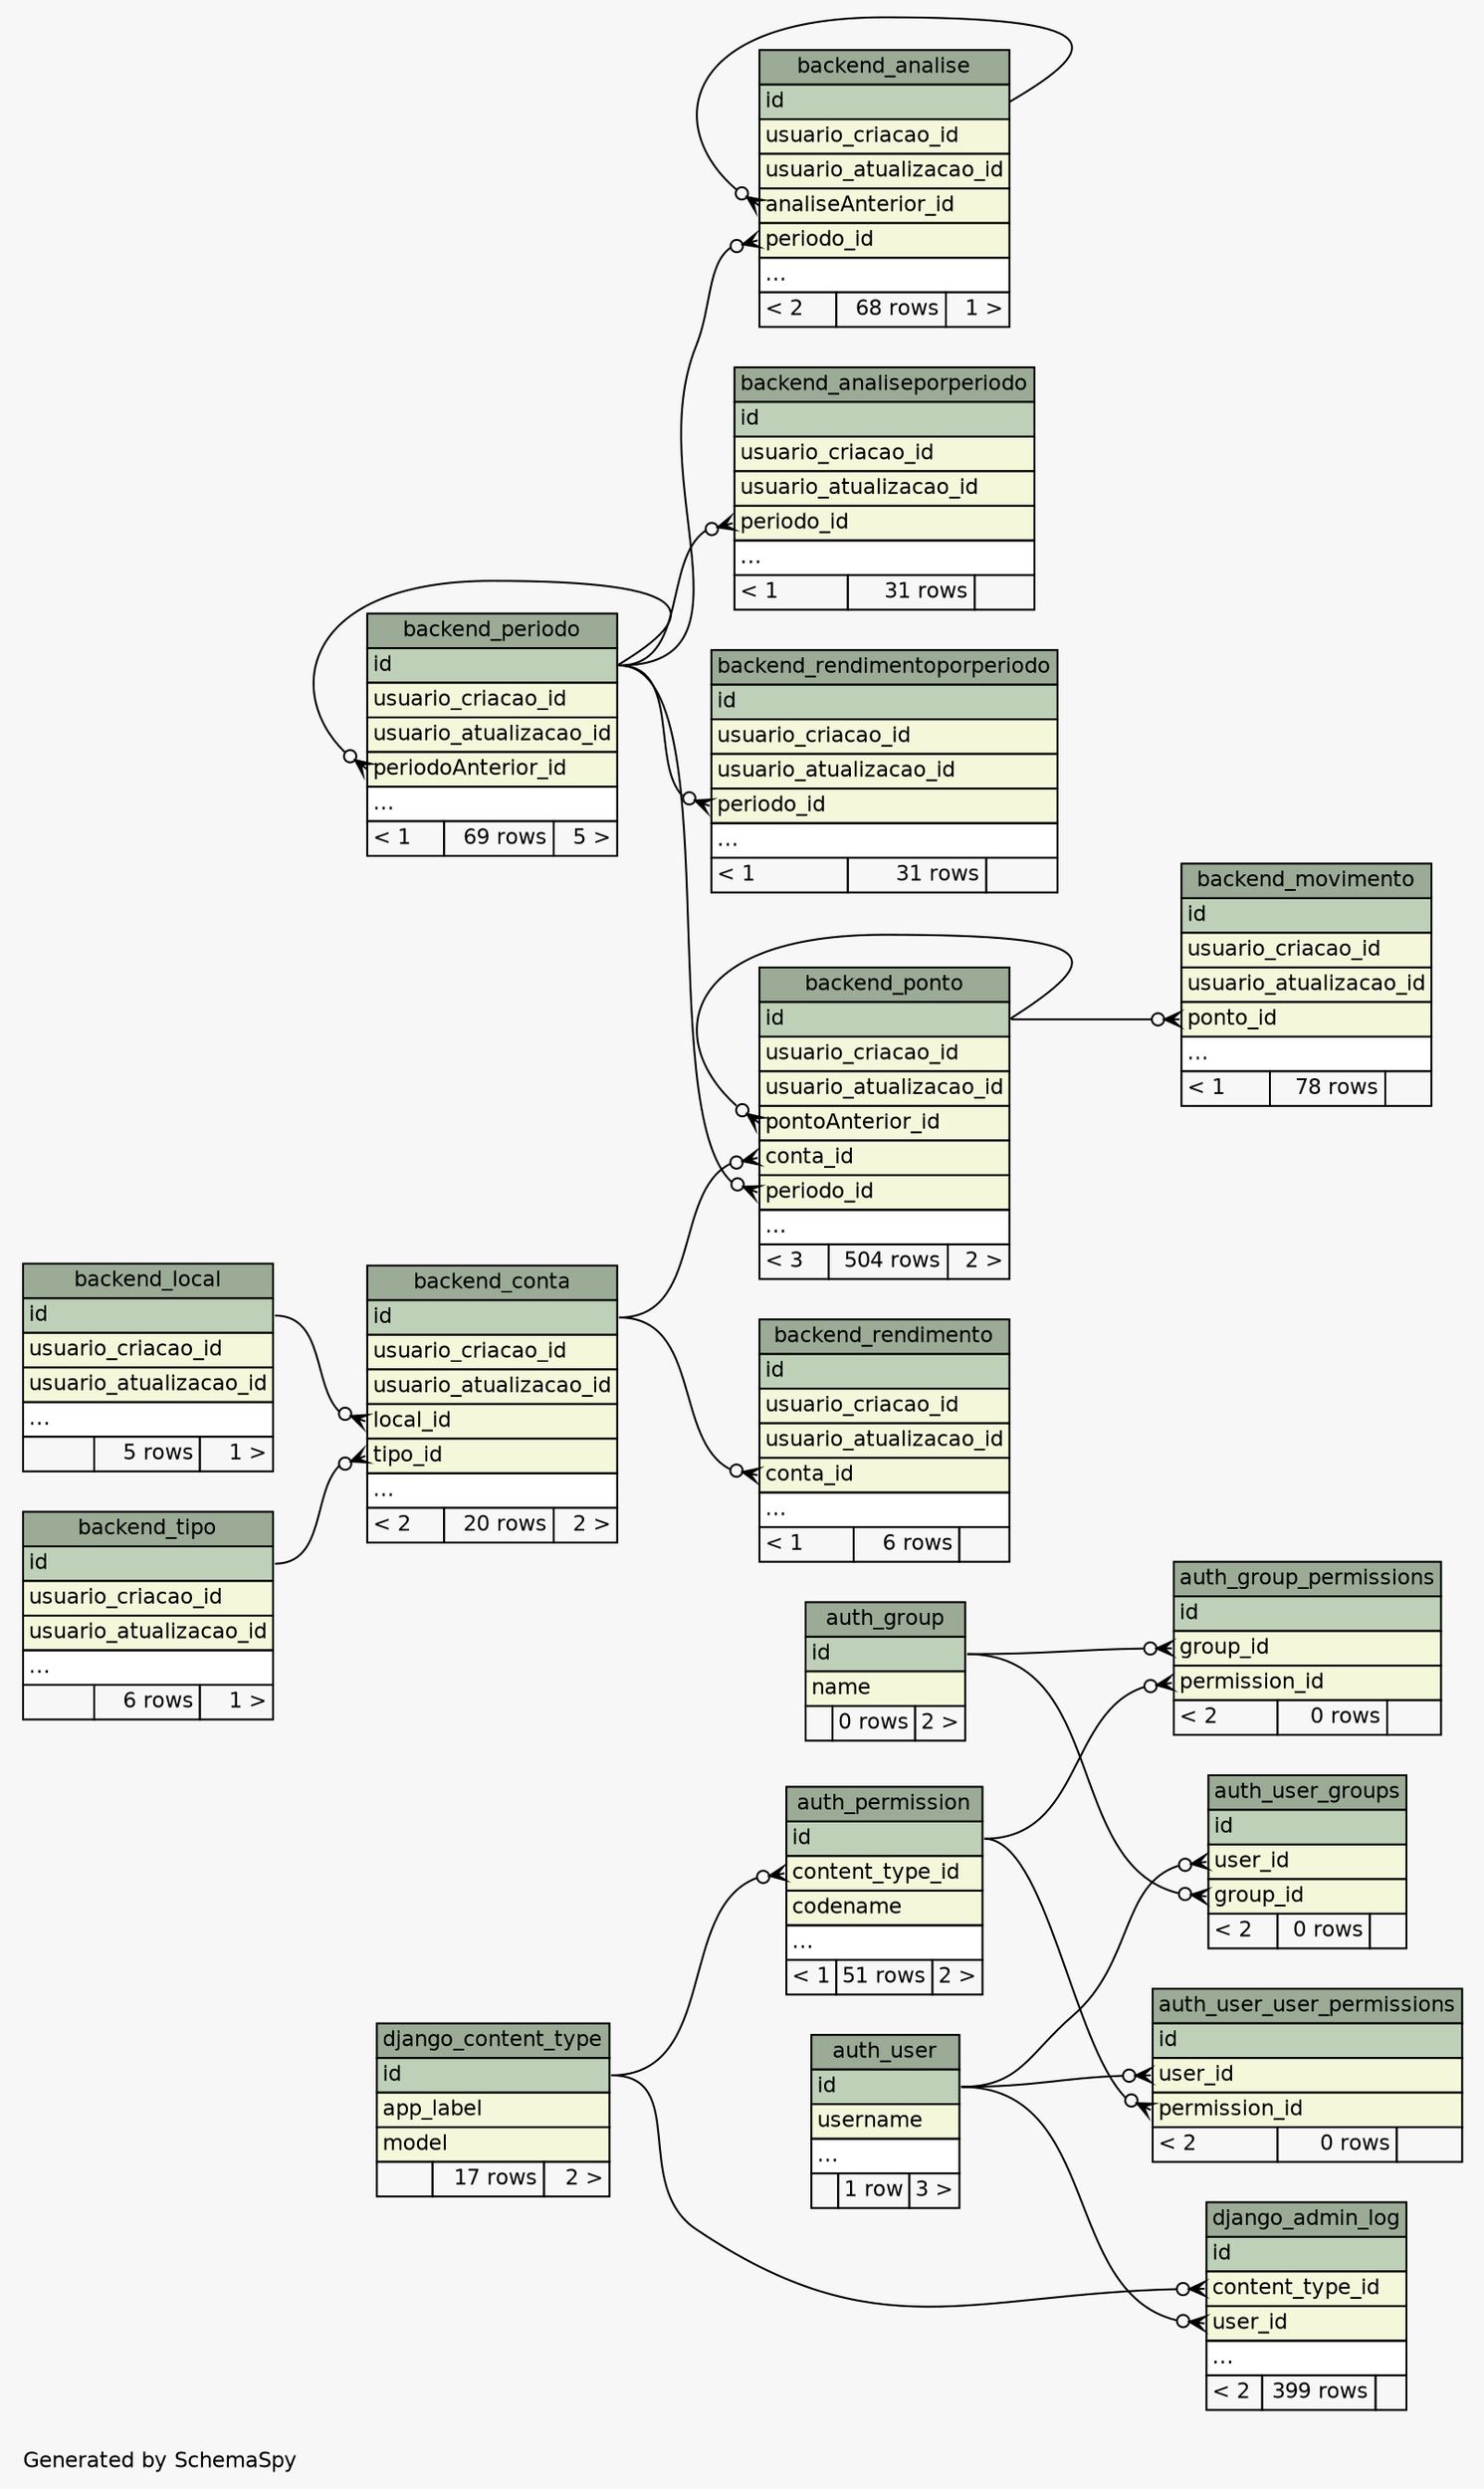 // dot 2.38.0 on Linux 4.4.0-31-generic
// SchemaSpy rev 590
digraph "compactRelationshipsDiagram" {
  graph [
    rankdir="RL"
    bgcolor="#f7f7f7"
    label="\nGenerated by SchemaSpy"
    labeljust="l"
    nodesep="0.18"
    ranksep="0.46"
    fontname="Helvetica"
    fontsize="11"
  ];
  node [
    fontname="Helvetica"
    fontsize="11"
    shape="plaintext"
  ];
  edge [
    arrowsize="0.8"
  ];
  "auth_group" [
    label=<
    <TABLE BORDER="0" CELLBORDER="1" CELLSPACING="0" BGCOLOR="#ffffff">
      <TR><TD COLSPAN="3" BGCOLOR="#9bab96" ALIGN="CENTER">auth_group</TD></TR>
      <TR><TD PORT="id" COLSPAN="3" BGCOLOR="#bed1b8" ALIGN="LEFT">id</TD></TR>
      <TR><TD PORT="name" COLSPAN="3" BGCOLOR="#f4f7da" ALIGN="LEFT">name</TD></TR>
      <TR><TD ALIGN="LEFT" BGCOLOR="#f7f7f7">  </TD><TD ALIGN="RIGHT" BGCOLOR="#f7f7f7">0 rows</TD><TD ALIGN="RIGHT" BGCOLOR="#f7f7f7">2 &gt;</TD></TR>
    </TABLE>>
    URL="tables/auth_group.html"
    tooltip="auth_group"
  ];
  "auth_group_permissions" [
    label=<
    <TABLE BORDER="0" CELLBORDER="1" CELLSPACING="0" BGCOLOR="#ffffff">
      <TR><TD COLSPAN="3" BGCOLOR="#9bab96" ALIGN="CENTER">auth_group_permissions</TD></TR>
      <TR><TD PORT="id" COLSPAN="3" BGCOLOR="#bed1b8" ALIGN="LEFT">id</TD></TR>
      <TR><TD PORT="group_id" COLSPAN="3" BGCOLOR="#f4f7da" ALIGN="LEFT">group_id</TD></TR>
      <TR><TD PORT="permission_id" COLSPAN="3" BGCOLOR="#f4f7da" ALIGN="LEFT">permission_id</TD></TR>
      <TR><TD ALIGN="LEFT" BGCOLOR="#f7f7f7">&lt; 2</TD><TD ALIGN="RIGHT" BGCOLOR="#f7f7f7">0 rows</TD><TD ALIGN="RIGHT" BGCOLOR="#f7f7f7">  </TD></TR>
    </TABLE>>
    URL="tables/auth_group_permissions.html"
    tooltip="auth_group_permissions"
  ];
  "auth_permission" [
    label=<
    <TABLE BORDER="0" CELLBORDER="1" CELLSPACING="0" BGCOLOR="#ffffff">
      <TR><TD COLSPAN="3" BGCOLOR="#9bab96" ALIGN="CENTER">auth_permission</TD></TR>
      <TR><TD PORT="id" COLSPAN="3" BGCOLOR="#bed1b8" ALIGN="LEFT">id</TD></TR>
      <TR><TD PORT="content_type_id" COLSPAN="3" BGCOLOR="#f4f7da" ALIGN="LEFT">content_type_id</TD></TR>
      <TR><TD PORT="codename" COLSPAN="3" BGCOLOR="#f4f7da" ALIGN="LEFT">codename</TD></TR>
      <TR><TD PORT="elipses" COLSPAN="3" ALIGN="LEFT">...</TD></TR>
      <TR><TD ALIGN="LEFT" BGCOLOR="#f7f7f7">&lt; 1</TD><TD ALIGN="RIGHT" BGCOLOR="#f7f7f7">51 rows</TD><TD ALIGN="RIGHT" BGCOLOR="#f7f7f7">2 &gt;</TD></TR>
    </TABLE>>
    URL="tables/auth_permission.html"
    tooltip="auth_permission"
  ];
  "auth_user" [
    label=<
    <TABLE BORDER="0" CELLBORDER="1" CELLSPACING="0" BGCOLOR="#ffffff">
      <TR><TD COLSPAN="3" BGCOLOR="#9bab96" ALIGN="CENTER">auth_user</TD></TR>
      <TR><TD PORT="id" COLSPAN="3" BGCOLOR="#bed1b8" ALIGN="LEFT">id</TD></TR>
      <TR><TD PORT="username" COLSPAN="3" BGCOLOR="#f4f7da" ALIGN="LEFT">username</TD></TR>
      <TR><TD PORT="elipses" COLSPAN="3" ALIGN="LEFT">...</TD></TR>
      <TR><TD ALIGN="LEFT" BGCOLOR="#f7f7f7">  </TD><TD ALIGN="RIGHT" BGCOLOR="#f7f7f7">1 row</TD><TD ALIGN="RIGHT" BGCOLOR="#f7f7f7">3 &gt;</TD></TR>
    </TABLE>>
    URL="tables/auth_user.html"
    tooltip="auth_user"
  ];
  "auth_user_groups" [
    label=<
    <TABLE BORDER="0" CELLBORDER="1" CELLSPACING="0" BGCOLOR="#ffffff">
      <TR><TD COLSPAN="3" BGCOLOR="#9bab96" ALIGN="CENTER">auth_user_groups</TD></TR>
      <TR><TD PORT="id" COLSPAN="3" BGCOLOR="#bed1b8" ALIGN="LEFT">id</TD></TR>
      <TR><TD PORT="user_id" COLSPAN="3" BGCOLOR="#f4f7da" ALIGN="LEFT">user_id</TD></TR>
      <TR><TD PORT="group_id" COLSPAN="3" BGCOLOR="#f4f7da" ALIGN="LEFT">group_id</TD></TR>
      <TR><TD ALIGN="LEFT" BGCOLOR="#f7f7f7">&lt; 2</TD><TD ALIGN="RIGHT" BGCOLOR="#f7f7f7">0 rows</TD><TD ALIGN="RIGHT" BGCOLOR="#f7f7f7">  </TD></TR>
    </TABLE>>
    URL="tables/auth_user_groups.html"
    tooltip="auth_user_groups"
  ];
  "auth_user_user_permissions" [
    label=<
    <TABLE BORDER="0" CELLBORDER="1" CELLSPACING="0" BGCOLOR="#ffffff">
      <TR><TD COLSPAN="3" BGCOLOR="#9bab96" ALIGN="CENTER">auth_user_user_permissions</TD></TR>
      <TR><TD PORT="id" COLSPAN="3" BGCOLOR="#bed1b8" ALIGN="LEFT">id</TD></TR>
      <TR><TD PORT="user_id" COLSPAN="3" BGCOLOR="#f4f7da" ALIGN="LEFT">user_id</TD></TR>
      <TR><TD PORT="permission_id" COLSPAN="3" BGCOLOR="#f4f7da" ALIGN="LEFT">permission_id</TD></TR>
      <TR><TD ALIGN="LEFT" BGCOLOR="#f7f7f7">&lt; 2</TD><TD ALIGN="RIGHT" BGCOLOR="#f7f7f7">0 rows</TD><TD ALIGN="RIGHT" BGCOLOR="#f7f7f7">  </TD></TR>
    </TABLE>>
    URL="tables/auth_user_user_permissions.html"
    tooltip="auth_user_user_permissions"
  ];
  "backend_analise" [
    label=<
    <TABLE BORDER="0" CELLBORDER="1" CELLSPACING="0" BGCOLOR="#ffffff">
      <TR><TD COLSPAN="3" BGCOLOR="#9bab96" ALIGN="CENTER">backend_analise</TD></TR>
      <TR><TD PORT="id" COLSPAN="3" BGCOLOR="#bed1b8" ALIGN="LEFT">id</TD></TR>
      <TR><TD PORT="usuario_criacao_id" COLSPAN="3" BGCOLOR="#f4f7da" ALIGN="LEFT">usuario_criacao_id</TD></TR>
      <TR><TD PORT="usuario_atualizacao_id" COLSPAN="3" BGCOLOR="#f4f7da" ALIGN="LEFT">usuario_atualizacao_id</TD></TR>
      <TR><TD PORT="analiseAnterior_id" COLSPAN="3" BGCOLOR="#f4f7da" ALIGN="LEFT">analiseAnterior_id</TD></TR>
      <TR><TD PORT="periodo_id" COLSPAN="3" BGCOLOR="#f4f7da" ALIGN="LEFT">periodo_id</TD></TR>
      <TR><TD PORT="elipses" COLSPAN="3" ALIGN="LEFT">...</TD></TR>
      <TR><TD ALIGN="LEFT" BGCOLOR="#f7f7f7">&lt; 2</TD><TD ALIGN="RIGHT" BGCOLOR="#f7f7f7">68 rows</TD><TD ALIGN="RIGHT" BGCOLOR="#f7f7f7">1 &gt;</TD></TR>
    </TABLE>>
    URL="tables/backend_analise.html"
    tooltip="backend_analise"
  ];
  "backend_analiseporperiodo" [
    label=<
    <TABLE BORDER="0" CELLBORDER="1" CELLSPACING="0" BGCOLOR="#ffffff">
      <TR><TD COLSPAN="3" BGCOLOR="#9bab96" ALIGN="CENTER">backend_analiseporperiodo</TD></TR>
      <TR><TD PORT="id" COLSPAN="3" BGCOLOR="#bed1b8" ALIGN="LEFT">id</TD></TR>
      <TR><TD PORT="usuario_criacao_id" COLSPAN="3" BGCOLOR="#f4f7da" ALIGN="LEFT">usuario_criacao_id</TD></TR>
      <TR><TD PORT="usuario_atualizacao_id" COLSPAN="3" BGCOLOR="#f4f7da" ALIGN="LEFT">usuario_atualizacao_id</TD></TR>
      <TR><TD PORT="periodo_id" COLSPAN="3" BGCOLOR="#f4f7da" ALIGN="LEFT">periodo_id</TD></TR>
      <TR><TD PORT="elipses" COLSPAN="3" ALIGN="LEFT">...</TD></TR>
      <TR><TD ALIGN="LEFT" BGCOLOR="#f7f7f7">&lt; 1</TD><TD ALIGN="RIGHT" BGCOLOR="#f7f7f7">31 rows</TD><TD ALIGN="RIGHT" BGCOLOR="#f7f7f7">  </TD></TR>
    </TABLE>>
    URL="tables/backend_analiseporperiodo.html"
    tooltip="backend_analiseporperiodo"
  ];
  "backend_conta" [
    label=<
    <TABLE BORDER="0" CELLBORDER="1" CELLSPACING="0" BGCOLOR="#ffffff">
      <TR><TD COLSPAN="3" BGCOLOR="#9bab96" ALIGN="CENTER">backend_conta</TD></TR>
      <TR><TD PORT="id" COLSPAN="3" BGCOLOR="#bed1b8" ALIGN="LEFT">id</TD></TR>
      <TR><TD PORT="usuario_criacao_id" COLSPAN="3" BGCOLOR="#f4f7da" ALIGN="LEFT">usuario_criacao_id</TD></TR>
      <TR><TD PORT="usuario_atualizacao_id" COLSPAN="3" BGCOLOR="#f4f7da" ALIGN="LEFT">usuario_atualizacao_id</TD></TR>
      <TR><TD PORT="local_id" COLSPAN="3" BGCOLOR="#f4f7da" ALIGN="LEFT">local_id</TD></TR>
      <TR><TD PORT="tipo_id" COLSPAN="3" BGCOLOR="#f4f7da" ALIGN="LEFT">tipo_id</TD></TR>
      <TR><TD PORT="elipses" COLSPAN="3" ALIGN="LEFT">...</TD></TR>
      <TR><TD ALIGN="LEFT" BGCOLOR="#f7f7f7">&lt; 2</TD><TD ALIGN="RIGHT" BGCOLOR="#f7f7f7">20 rows</TD><TD ALIGN="RIGHT" BGCOLOR="#f7f7f7">2 &gt;</TD></TR>
    </TABLE>>
    URL="tables/backend_conta.html"
    tooltip="backend_conta"
  ];
  "backend_local" [
    label=<
    <TABLE BORDER="0" CELLBORDER="1" CELLSPACING="0" BGCOLOR="#ffffff">
      <TR><TD COLSPAN="3" BGCOLOR="#9bab96" ALIGN="CENTER">backend_local</TD></TR>
      <TR><TD PORT="id" COLSPAN="3" BGCOLOR="#bed1b8" ALIGN="LEFT">id</TD></TR>
      <TR><TD PORT="usuario_criacao_id" COLSPAN="3" BGCOLOR="#f4f7da" ALIGN="LEFT">usuario_criacao_id</TD></TR>
      <TR><TD PORT="usuario_atualizacao_id" COLSPAN="3" BGCOLOR="#f4f7da" ALIGN="LEFT">usuario_atualizacao_id</TD></TR>
      <TR><TD PORT="elipses" COLSPAN="3" ALIGN="LEFT">...</TD></TR>
      <TR><TD ALIGN="LEFT" BGCOLOR="#f7f7f7">  </TD><TD ALIGN="RIGHT" BGCOLOR="#f7f7f7">5 rows</TD><TD ALIGN="RIGHT" BGCOLOR="#f7f7f7">1 &gt;</TD></TR>
    </TABLE>>
    URL="tables/backend_local.html"
    tooltip="backend_local"
  ];
  "backend_movimento" [
    label=<
    <TABLE BORDER="0" CELLBORDER="1" CELLSPACING="0" BGCOLOR="#ffffff">
      <TR><TD COLSPAN="3" BGCOLOR="#9bab96" ALIGN="CENTER">backend_movimento</TD></TR>
      <TR><TD PORT="id" COLSPAN="3" BGCOLOR="#bed1b8" ALIGN="LEFT">id</TD></TR>
      <TR><TD PORT="usuario_criacao_id" COLSPAN="3" BGCOLOR="#f4f7da" ALIGN="LEFT">usuario_criacao_id</TD></TR>
      <TR><TD PORT="usuario_atualizacao_id" COLSPAN="3" BGCOLOR="#f4f7da" ALIGN="LEFT">usuario_atualizacao_id</TD></TR>
      <TR><TD PORT="ponto_id" COLSPAN="3" BGCOLOR="#f4f7da" ALIGN="LEFT">ponto_id</TD></TR>
      <TR><TD PORT="elipses" COLSPAN="3" ALIGN="LEFT">...</TD></TR>
      <TR><TD ALIGN="LEFT" BGCOLOR="#f7f7f7">&lt; 1</TD><TD ALIGN="RIGHT" BGCOLOR="#f7f7f7">78 rows</TD><TD ALIGN="RIGHT" BGCOLOR="#f7f7f7">  </TD></TR>
    </TABLE>>
    URL="tables/backend_movimento.html"
    tooltip="backend_movimento"
  ];
  "backend_periodo" [
    label=<
    <TABLE BORDER="0" CELLBORDER="1" CELLSPACING="0" BGCOLOR="#ffffff">
      <TR><TD COLSPAN="3" BGCOLOR="#9bab96" ALIGN="CENTER">backend_periodo</TD></TR>
      <TR><TD PORT="id" COLSPAN="3" BGCOLOR="#bed1b8" ALIGN="LEFT">id</TD></TR>
      <TR><TD PORT="usuario_criacao_id" COLSPAN="3" BGCOLOR="#f4f7da" ALIGN="LEFT">usuario_criacao_id</TD></TR>
      <TR><TD PORT="usuario_atualizacao_id" COLSPAN="3" BGCOLOR="#f4f7da" ALIGN="LEFT">usuario_atualizacao_id</TD></TR>
      <TR><TD PORT="periodoAnterior_id" COLSPAN="3" BGCOLOR="#f4f7da" ALIGN="LEFT">periodoAnterior_id</TD></TR>
      <TR><TD PORT="elipses" COLSPAN="3" ALIGN="LEFT">...</TD></TR>
      <TR><TD ALIGN="LEFT" BGCOLOR="#f7f7f7">&lt; 1</TD><TD ALIGN="RIGHT" BGCOLOR="#f7f7f7">69 rows</TD><TD ALIGN="RIGHT" BGCOLOR="#f7f7f7">5 &gt;</TD></TR>
    </TABLE>>
    URL="tables/backend_periodo.html"
    tooltip="backend_periodo"
  ];
  "backend_ponto" [
    label=<
    <TABLE BORDER="0" CELLBORDER="1" CELLSPACING="0" BGCOLOR="#ffffff">
      <TR><TD COLSPAN="3" BGCOLOR="#9bab96" ALIGN="CENTER">backend_ponto</TD></TR>
      <TR><TD PORT="id" COLSPAN="3" BGCOLOR="#bed1b8" ALIGN="LEFT">id</TD></TR>
      <TR><TD PORT="usuario_criacao_id" COLSPAN="3" BGCOLOR="#f4f7da" ALIGN="LEFT">usuario_criacao_id</TD></TR>
      <TR><TD PORT="usuario_atualizacao_id" COLSPAN="3" BGCOLOR="#f4f7da" ALIGN="LEFT">usuario_atualizacao_id</TD></TR>
      <TR><TD PORT="pontoAnterior_id" COLSPAN="3" BGCOLOR="#f4f7da" ALIGN="LEFT">pontoAnterior_id</TD></TR>
      <TR><TD PORT="conta_id" COLSPAN="3" BGCOLOR="#f4f7da" ALIGN="LEFT">conta_id</TD></TR>
      <TR><TD PORT="periodo_id" COLSPAN="3" BGCOLOR="#f4f7da" ALIGN="LEFT">periodo_id</TD></TR>
      <TR><TD PORT="elipses" COLSPAN="3" ALIGN="LEFT">...</TD></TR>
      <TR><TD ALIGN="LEFT" BGCOLOR="#f7f7f7">&lt; 3</TD><TD ALIGN="RIGHT" BGCOLOR="#f7f7f7">504 rows</TD><TD ALIGN="RIGHT" BGCOLOR="#f7f7f7">2 &gt;</TD></TR>
    </TABLE>>
    URL="tables/backend_ponto.html"
    tooltip="backend_ponto"
  ];
  "backend_rendimento" [
    label=<
    <TABLE BORDER="0" CELLBORDER="1" CELLSPACING="0" BGCOLOR="#ffffff">
      <TR><TD COLSPAN="3" BGCOLOR="#9bab96" ALIGN="CENTER">backend_rendimento</TD></TR>
      <TR><TD PORT="id" COLSPAN="3" BGCOLOR="#bed1b8" ALIGN="LEFT">id</TD></TR>
      <TR><TD PORT="usuario_criacao_id" COLSPAN="3" BGCOLOR="#f4f7da" ALIGN="LEFT">usuario_criacao_id</TD></TR>
      <TR><TD PORT="usuario_atualizacao_id" COLSPAN="3" BGCOLOR="#f4f7da" ALIGN="LEFT">usuario_atualizacao_id</TD></TR>
      <TR><TD PORT="conta_id" COLSPAN="3" BGCOLOR="#f4f7da" ALIGN="LEFT">conta_id</TD></TR>
      <TR><TD PORT="elipses" COLSPAN="3" ALIGN="LEFT">...</TD></TR>
      <TR><TD ALIGN="LEFT" BGCOLOR="#f7f7f7">&lt; 1</TD><TD ALIGN="RIGHT" BGCOLOR="#f7f7f7">6 rows</TD><TD ALIGN="RIGHT" BGCOLOR="#f7f7f7">  </TD></TR>
    </TABLE>>
    URL="tables/backend_rendimento.html"
    tooltip="backend_rendimento"
  ];
  "backend_rendimentoporperiodo" [
    label=<
    <TABLE BORDER="0" CELLBORDER="1" CELLSPACING="0" BGCOLOR="#ffffff">
      <TR><TD COLSPAN="3" BGCOLOR="#9bab96" ALIGN="CENTER">backend_rendimentoporperiodo</TD></TR>
      <TR><TD PORT="id" COLSPAN="3" BGCOLOR="#bed1b8" ALIGN="LEFT">id</TD></TR>
      <TR><TD PORT="usuario_criacao_id" COLSPAN="3" BGCOLOR="#f4f7da" ALIGN="LEFT">usuario_criacao_id</TD></TR>
      <TR><TD PORT="usuario_atualizacao_id" COLSPAN="3" BGCOLOR="#f4f7da" ALIGN="LEFT">usuario_atualizacao_id</TD></TR>
      <TR><TD PORT="periodo_id" COLSPAN="3" BGCOLOR="#f4f7da" ALIGN="LEFT">periodo_id</TD></TR>
      <TR><TD PORT="elipses" COLSPAN="3" ALIGN="LEFT">...</TD></TR>
      <TR><TD ALIGN="LEFT" BGCOLOR="#f7f7f7">&lt; 1</TD><TD ALIGN="RIGHT" BGCOLOR="#f7f7f7">31 rows</TD><TD ALIGN="RIGHT" BGCOLOR="#f7f7f7">  </TD></TR>
    </TABLE>>
    URL="tables/backend_rendimentoporperiodo.html"
    tooltip="backend_rendimentoporperiodo"
  ];
  "backend_tipo" [
    label=<
    <TABLE BORDER="0" CELLBORDER="1" CELLSPACING="0" BGCOLOR="#ffffff">
      <TR><TD COLSPAN="3" BGCOLOR="#9bab96" ALIGN="CENTER">backend_tipo</TD></TR>
      <TR><TD PORT="id" COLSPAN="3" BGCOLOR="#bed1b8" ALIGN="LEFT">id</TD></TR>
      <TR><TD PORT="usuario_criacao_id" COLSPAN="3" BGCOLOR="#f4f7da" ALIGN="LEFT">usuario_criacao_id</TD></TR>
      <TR><TD PORT="usuario_atualizacao_id" COLSPAN="3" BGCOLOR="#f4f7da" ALIGN="LEFT">usuario_atualizacao_id</TD></TR>
      <TR><TD PORT="elipses" COLSPAN="3" ALIGN="LEFT">...</TD></TR>
      <TR><TD ALIGN="LEFT" BGCOLOR="#f7f7f7">  </TD><TD ALIGN="RIGHT" BGCOLOR="#f7f7f7">6 rows</TD><TD ALIGN="RIGHT" BGCOLOR="#f7f7f7">1 &gt;</TD></TR>
    </TABLE>>
    URL="tables/backend_tipo.html"
    tooltip="backend_tipo"
  ];
  "django_admin_log" [
    label=<
    <TABLE BORDER="0" CELLBORDER="1" CELLSPACING="0" BGCOLOR="#ffffff">
      <TR><TD COLSPAN="3" BGCOLOR="#9bab96" ALIGN="CENTER">django_admin_log</TD></TR>
      <TR><TD PORT="id" COLSPAN="3" BGCOLOR="#bed1b8" ALIGN="LEFT">id</TD></TR>
      <TR><TD PORT="content_type_id" COLSPAN="3" BGCOLOR="#f4f7da" ALIGN="LEFT">content_type_id</TD></TR>
      <TR><TD PORT="user_id" COLSPAN="3" BGCOLOR="#f4f7da" ALIGN="LEFT">user_id</TD></TR>
      <TR><TD PORT="elipses" COLSPAN="3" ALIGN="LEFT">...</TD></TR>
      <TR><TD ALIGN="LEFT" BGCOLOR="#f7f7f7">&lt; 2</TD><TD ALIGN="RIGHT" BGCOLOR="#f7f7f7">399 rows</TD><TD ALIGN="RIGHT" BGCOLOR="#f7f7f7">  </TD></TR>
    </TABLE>>
    URL="tables/django_admin_log.html"
    tooltip="django_admin_log"
  ];
  "django_content_type" [
    label=<
    <TABLE BORDER="0" CELLBORDER="1" CELLSPACING="0" BGCOLOR="#ffffff">
      <TR><TD COLSPAN="3" BGCOLOR="#9bab96" ALIGN="CENTER">django_content_type</TD></TR>
      <TR><TD PORT="id" COLSPAN="3" BGCOLOR="#bed1b8" ALIGN="LEFT">id</TD></TR>
      <TR><TD PORT="app_label" COLSPAN="3" BGCOLOR="#f4f7da" ALIGN="LEFT">app_label</TD></TR>
      <TR><TD PORT="model" COLSPAN="3" BGCOLOR="#f4f7da" ALIGN="LEFT">model</TD></TR>
      <TR><TD ALIGN="LEFT" BGCOLOR="#f7f7f7">  </TD><TD ALIGN="RIGHT" BGCOLOR="#f7f7f7">17 rows</TD><TD ALIGN="RIGHT" BGCOLOR="#f7f7f7">2 &gt;</TD></TR>
    </TABLE>>
    URL="tables/django_content_type.html"
    tooltip="django_content_type"
  ];
  "auth_group_permissions":"group_id":w -> "auth_group":"id":e [arrowhead=none dir=back arrowtail=crowodot];
  "auth_group_permissions":"permission_id":w -> "auth_permission":"id":e [arrowhead=none dir=back arrowtail=crowodot];
  "auth_permission":"content_type_id":w -> "django_content_type":"id":e [arrowhead=none dir=back arrowtail=crowodot];
  "auth_user_groups":"group_id":w -> "auth_group":"id":e [arrowhead=none dir=back arrowtail=crowodot];
  "auth_user_groups":"user_id":w -> "auth_user":"id":e [arrowhead=none dir=back arrowtail=crowodot];
  "auth_user_user_permissions":"permission_id":w -> "auth_permission":"id":e [arrowhead=none dir=back arrowtail=crowodot];
  "auth_user_user_permissions":"user_id":w -> "auth_user":"id":e [arrowhead=none dir=back arrowtail=crowodot];
  "backend_analise":"analiseAnterior_id":w -> "backend_analise":"id":e [arrowhead=none dir=back arrowtail=crowodot];
  "backend_analise":"periodo_id":w -> "backend_periodo":"id":e [arrowhead=none dir=back arrowtail=crowodot];
  "backend_analiseporperiodo":"periodo_id":w -> "backend_periodo":"id":e [arrowhead=none dir=back arrowtail=crowodot];
  "backend_conta":"local_id":w -> "backend_local":"id":e [arrowhead=none dir=back arrowtail=crowodot];
  "backend_conta":"tipo_id":w -> "backend_tipo":"id":e [arrowhead=none dir=back arrowtail=crowodot];
  "backend_movimento":"ponto_id":w -> "backend_ponto":"id":e [arrowhead=none dir=back arrowtail=crowodot];
  "backend_periodo":"periodoAnterior_id":w -> "backend_periodo":"id":e [arrowhead=none dir=back arrowtail=crowodot];
  "backend_ponto":"conta_id":w -> "backend_conta":"id":e [arrowhead=none dir=back arrowtail=crowodot];
  "backend_ponto":"periodo_id":w -> "backend_periodo":"id":e [arrowhead=none dir=back arrowtail=crowodot];
  "backend_ponto":"pontoAnterior_id":w -> "backend_ponto":"id":e [arrowhead=none dir=back arrowtail=crowodot];
  "backend_rendimento":"conta_id":w -> "backend_conta":"id":e [arrowhead=none dir=back arrowtail=crowodot];
  "backend_rendimentoporperiodo":"periodo_id":w -> "backend_periodo":"id":e [arrowhead=none dir=back arrowtail=crowodot];
  "django_admin_log":"content_type_id":w -> "django_content_type":"id":e [arrowhead=none dir=back arrowtail=crowodot];
  "django_admin_log":"user_id":w -> "auth_user":"id":e [arrowhead=none dir=back arrowtail=crowodot];
}
